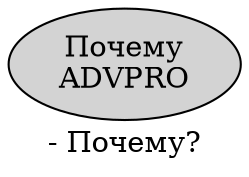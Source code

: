 digraph SENTENCE_686 {
	graph [label="- Почему?"]
	node [style=filled]
		1 [label="Почему
ADVPRO" color="" fillcolor=lightgray penwidth=1 shape=ellipse]
}